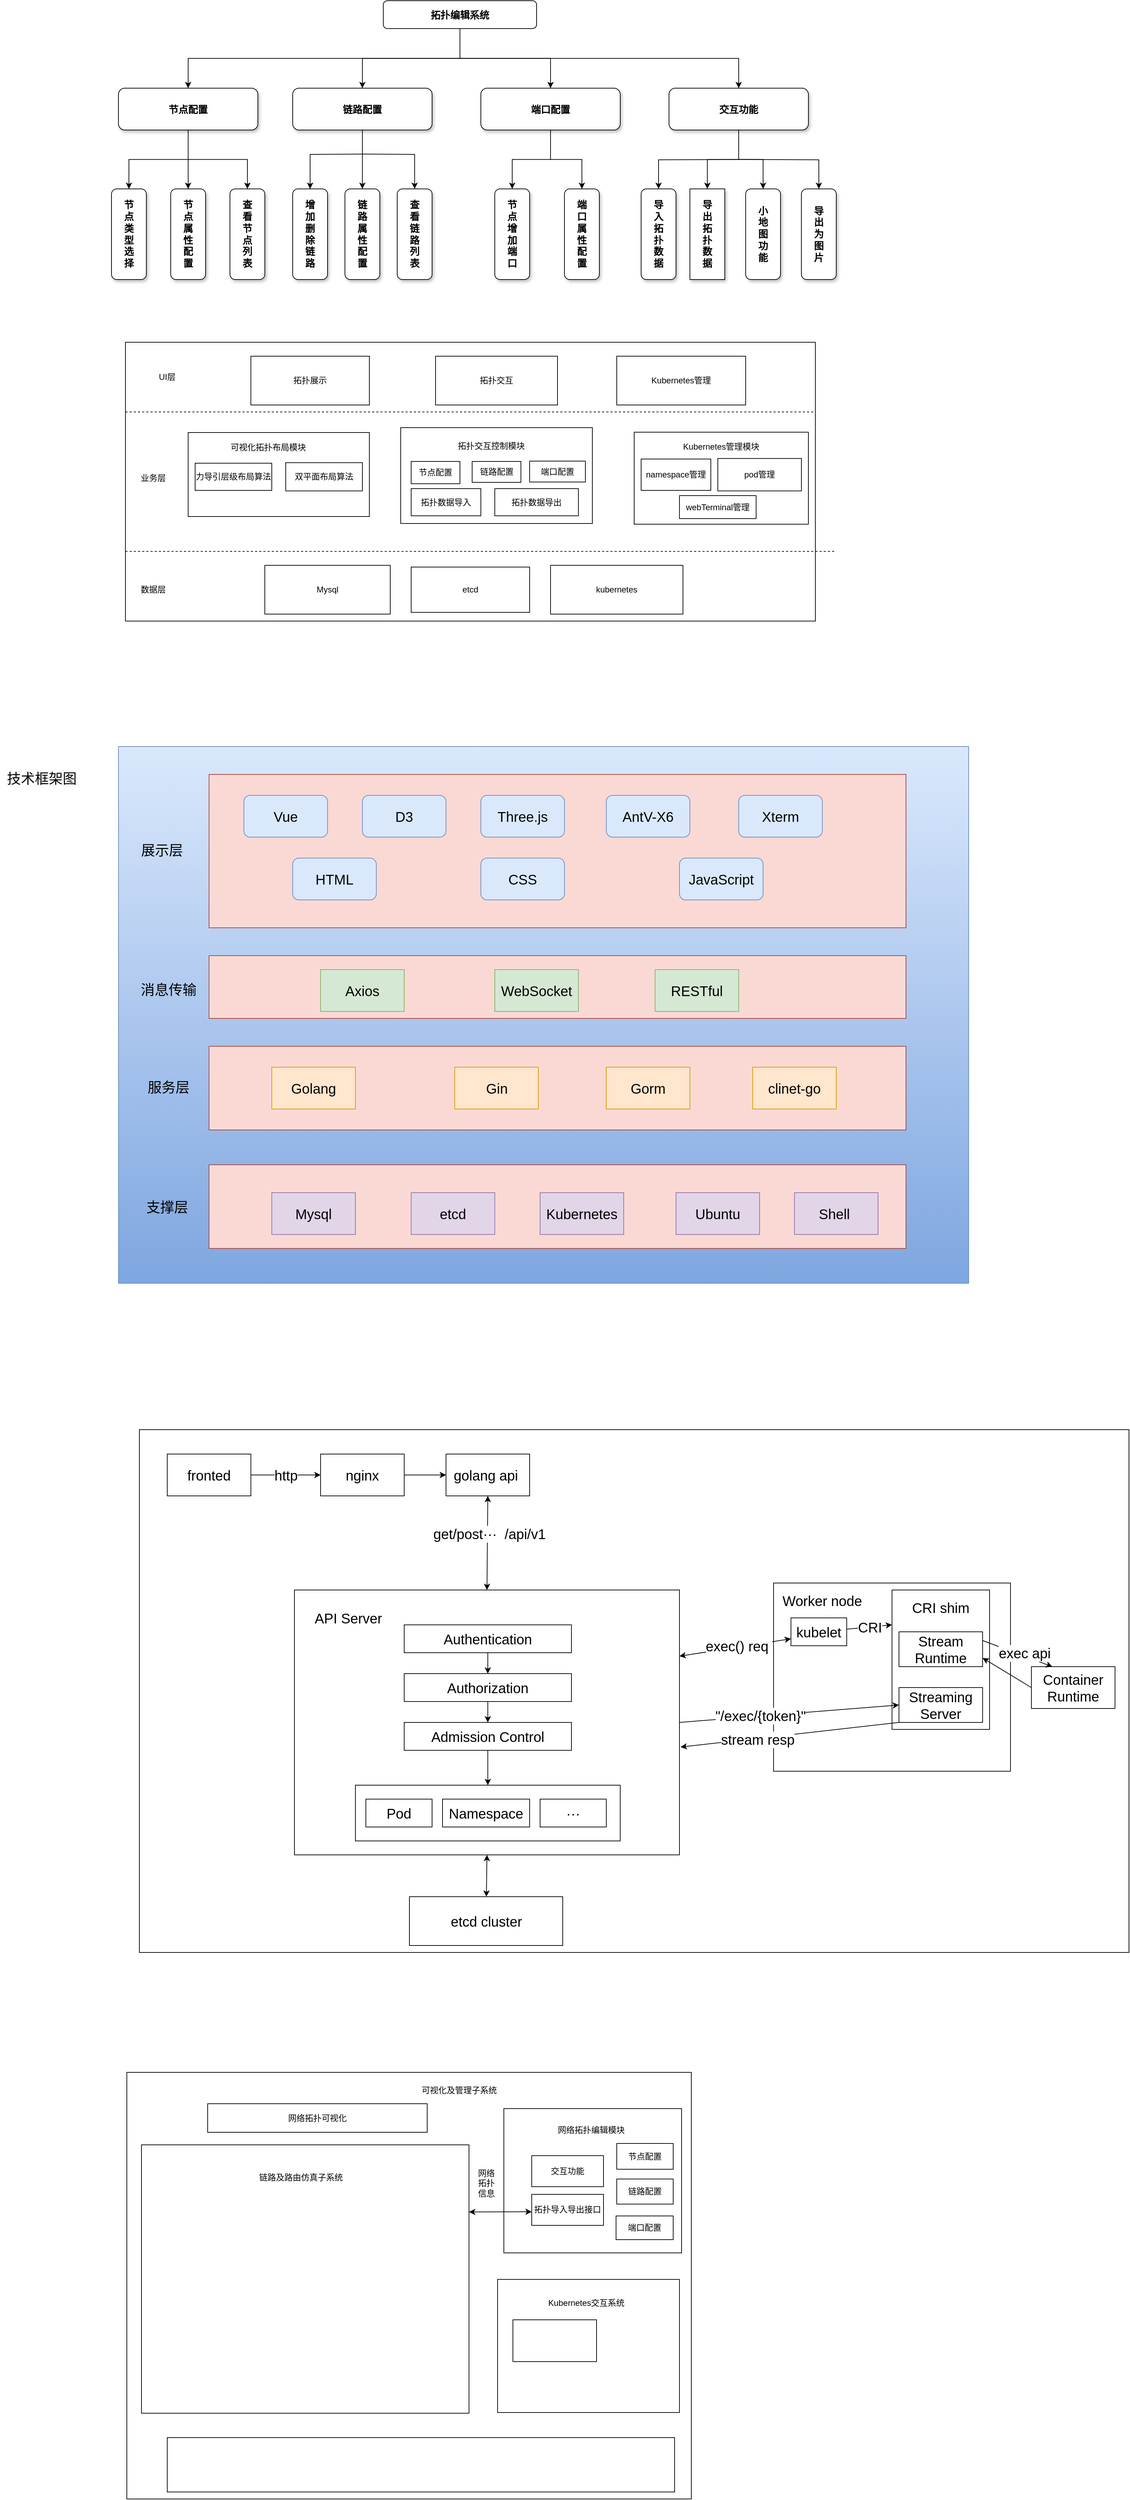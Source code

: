 <mxfile version="20.5.1" type="github">
  <diagram name="Page-1" id="97916047-d0de-89f5-080d-49f4d83e522f">
    <mxGraphModel dx="1422" dy="754" grid="0" gridSize="10" guides="1" tooltips="1" connect="1" arrows="1" fold="1" page="1" pageScale="1.5" pageWidth="4681" pageHeight="3300" background="none" math="0" shadow="0">
      <root>
        <mxCell id="0" />
        <mxCell id="1" parent="0" />
        <mxCell id="KwxauNoUihIvwHTF1U2A-198" value="" style="rounded=0;whiteSpace=wrap;html=1;shadow=0;fontSize=20;fillColor=#dae8fc;strokeColor=#6c8ebf;gradientColor=#7ea6e0;" parent="1" vertex="1">
          <mxGeometry x="330" y="1400" width="1220" height="770" as="geometry" />
        </mxCell>
        <mxCell id="3" value="拓扑编辑系统" style="rounded=1;shadow=0;fontStyle=1;fontSize=14;" parent="1" vertex="1">
          <mxGeometry x="710" y="330" width="220" height="40" as="geometry" />
        </mxCell>
        <mxCell id="KwxauNoUihIvwHTF1U2A-68" value="" style="edgeStyle=orthogonalEdgeStyle;rounded=0;jumpSize=1;orthogonalLoop=1;jettySize=auto;html=1;strokeColor=default;startFill=1;endFill=1;" parent="1" source="4" target="KwxauNoUihIvwHTF1U2A-67" edge="1">
          <mxGeometry relative="1" as="geometry" />
        </mxCell>
        <mxCell id="KwxauNoUihIvwHTF1U2A-70" value="" style="edgeStyle=orthogonalEdgeStyle;rounded=0;jumpSize=1;orthogonalLoop=1;jettySize=auto;html=1;strokeColor=default;startFill=1;endFill=1;entryX=0.5;entryY=0;entryDx=0;entryDy=0;" parent="1" source="4" target="KwxauNoUihIvwHTF1U2A-71" edge="1">
          <mxGeometry relative="1" as="geometry">
            <mxPoint x="470" y="610" as="targetPoint" />
          </mxGeometry>
        </mxCell>
        <mxCell id="4" value="节点配置" style="rounded=1;shadow=1;fontStyle=1;fontSize=14;" parent="1" vertex="1">
          <mxGeometry x="330" y="455.5" width="200" height="60" as="geometry" />
        </mxCell>
        <mxCell id="5" value="链路配置" style="rounded=1;shadow=1;fontStyle=1;fontSize=14;" parent="1" vertex="1">
          <mxGeometry x="580" y="455.5" width="200" height="60" as="geometry" />
        </mxCell>
        <mxCell id="6" value="端口配置" style="rounded=1;shadow=1;fontStyle=1;fontSize=14;" parent="1" vertex="1">
          <mxGeometry x="850" y="455.5" width="200" height="60" as="geometry" />
        </mxCell>
        <mxCell id="KwxauNoUihIvwHTF1U2A-131" value="" style="edgeStyle=orthogonalEdgeStyle;rounded=0;jumpSize=1;orthogonalLoop=1;jettySize=auto;html=1;strokeColor=default;startFill=1;endFill=1;" parent="1" source="KwxauNoUihIvwHTF1U2A-57" target="KwxauNoUihIvwHTF1U2A-128" edge="1">
          <mxGeometry relative="1" as="geometry" />
        </mxCell>
        <mxCell id="KwxauNoUihIvwHTF1U2A-135" style="edgeStyle=orthogonalEdgeStyle;rounded=0;jumpSize=1;orthogonalLoop=1;jettySize=auto;html=1;exitX=0.5;exitY=1;exitDx=0;exitDy=0;entryX=0.5;entryY=0;entryDx=0;entryDy=0;strokeColor=default;startFill=1;endFill=1;" parent="1" source="KwxauNoUihIvwHTF1U2A-57" target="KwxauNoUihIvwHTF1U2A-134" edge="1">
          <mxGeometry relative="1" as="geometry" />
        </mxCell>
        <mxCell id="KwxauNoUihIvwHTF1U2A-57" value="交互功能" style="rounded=1;shadow=1;fontStyle=1;fontSize=14;" parent="1" vertex="1">
          <mxGeometry x="1120" y="455.5" width="200" height="60" as="geometry" />
        </mxCell>
        <mxCell id="KwxauNoUihIvwHTF1U2A-63" value="" style="endArrow=classic;html=1;rounded=0;strokeColor=default;jumpSize=1;edgeStyle=orthogonalEdgeStyle;entryX=0.5;entryY=0;entryDx=0;entryDy=0;exitX=0.5;exitY=1;exitDx=0;exitDy=0;" parent="1" source="3" target="4" edge="1">
          <mxGeometry width="50" height="50" relative="1" as="geometry">
            <mxPoint x="769.94" y="390" as="sourcePoint" />
            <mxPoint x="719.94" y="440" as="targetPoint" />
          </mxGeometry>
        </mxCell>
        <mxCell id="KwxauNoUihIvwHTF1U2A-64" value="" style="endArrow=classic;html=1;rounded=0;strokeColor=default;jumpSize=1;entryX=0.5;entryY=0;entryDx=0;entryDy=0;exitX=0.5;exitY=1;exitDx=0;exitDy=0;edgeStyle=orthogonalEdgeStyle;" parent="1" source="3" target="5" edge="1">
          <mxGeometry width="50" height="50" relative="1" as="geometry">
            <mxPoint x="830" y="420" as="sourcePoint" />
            <mxPoint x="780" y="470" as="targetPoint" />
          </mxGeometry>
        </mxCell>
        <mxCell id="KwxauNoUihIvwHTF1U2A-65" value="" style="endArrow=classic;html=1;rounded=0;strokeColor=default;jumpSize=1;edgeStyle=orthogonalEdgeStyle;entryX=0.5;entryY=0;entryDx=0;entryDy=0;exitX=0.5;exitY=1;exitDx=0;exitDy=0;" parent="1" source="3" target="6" edge="1">
          <mxGeometry width="50" height="50" relative="1" as="geometry">
            <mxPoint x="960" y="360" as="sourcePoint" />
            <mxPoint x="910" y="410" as="targetPoint" />
          </mxGeometry>
        </mxCell>
        <mxCell id="KwxauNoUihIvwHTF1U2A-66" value="" style="endArrow=classic;html=1;rounded=0;strokeColor=default;jumpSize=1;entryX=0.5;entryY=0;entryDx=0;entryDy=0;exitX=0.5;exitY=1;exitDx=0;exitDy=0;edgeStyle=orthogonalEdgeStyle;" parent="1" source="3" target="KwxauNoUihIvwHTF1U2A-57" edge="1">
          <mxGeometry width="50" height="50" relative="1" as="geometry">
            <mxPoint x="1130" y="400" as="sourcePoint" />
            <mxPoint x="1080" y="450" as="targetPoint" />
          </mxGeometry>
        </mxCell>
        <mxCell id="KwxauNoUihIvwHTF1U2A-67" value="节&lt;br&gt;点&lt;br&gt;类&lt;br&gt;型&lt;br&gt;选&lt;br&gt;择" style="whiteSpace=wrap;html=1;fontSize=14;rounded=1;shadow=1;fontStyle=1;align=center;" parent="1" vertex="1">
          <mxGeometry x="320" y="600" width="50" height="130" as="geometry" />
        </mxCell>
        <mxCell id="KwxauNoUihIvwHTF1U2A-71" value="节&lt;br&gt;点&lt;br&gt;属&lt;br&gt;性&lt;br&gt;配&lt;br&gt;置" style="whiteSpace=wrap;html=1;fontSize=14;rounded=1;shadow=1;fontStyle=1;" parent="1" vertex="1">
          <mxGeometry x="405" y="600" width="50" height="130" as="geometry" />
        </mxCell>
        <mxCell id="KwxauNoUihIvwHTF1U2A-73" value="查&lt;br&gt;看&lt;br&gt;节&lt;br&gt;点&lt;br&gt;列&lt;br&gt;表" style="whiteSpace=wrap;html=1;fontSize=14;rounded=1;shadow=1;fontStyle=1;" parent="1" vertex="1">
          <mxGeometry x="490" y="600" width="50" height="130" as="geometry" />
        </mxCell>
        <mxCell id="KwxauNoUihIvwHTF1U2A-74" value="" style="edgeStyle=orthogonalEdgeStyle;rounded=0;jumpSize=1;orthogonalLoop=1;jettySize=auto;html=1;strokeColor=default;startFill=1;endFill=1;entryX=0.5;entryY=0;entryDx=0;entryDy=0;exitX=0.5;exitY=1;exitDx=0;exitDy=0;" parent="1" source="4" target="KwxauNoUihIvwHTF1U2A-73" edge="1">
          <mxGeometry relative="1" as="geometry">
            <mxPoint x="480" y="510" as="sourcePoint" />
            <mxPoint x="515" y="594.5" as="targetPoint" />
          </mxGeometry>
        </mxCell>
        <mxCell id="KwxauNoUihIvwHTF1U2A-101" value="" style="edgeStyle=orthogonalEdgeStyle;rounded=0;jumpSize=1;orthogonalLoop=1;jettySize=auto;html=1;strokeColor=default;startFill=1;endFill=1;" parent="1" target="KwxauNoUihIvwHTF1U2A-103" edge="1">
          <mxGeometry relative="1" as="geometry">
            <mxPoint x="680" y="550" as="sourcePoint" />
          </mxGeometry>
        </mxCell>
        <mxCell id="KwxauNoUihIvwHTF1U2A-102" value="" style="edgeStyle=orthogonalEdgeStyle;rounded=0;jumpSize=1;orthogonalLoop=1;jettySize=auto;html=1;strokeColor=default;startFill=1;endFill=1;entryX=0.5;entryY=0;entryDx=0;entryDy=0;exitX=0.5;exitY=1;exitDx=0;exitDy=0;" parent="1" source="5" target="KwxauNoUihIvwHTF1U2A-104" edge="1">
          <mxGeometry relative="1" as="geometry">
            <mxPoint x="680" y="550" as="sourcePoint" />
            <mxPoint x="720" y="644.5" as="targetPoint" />
          </mxGeometry>
        </mxCell>
        <mxCell id="KwxauNoUihIvwHTF1U2A-103" value="增&lt;br&gt;加&lt;br&gt;删&lt;br&gt;除&lt;br&gt;链&lt;br&gt;路" style="whiteSpace=wrap;html=1;fontSize=14;rounded=1;shadow=1;fontStyle=1;align=center;" parent="1" vertex="1">
          <mxGeometry x="580" y="600" width="50" height="130" as="geometry" />
        </mxCell>
        <mxCell id="KwxauNoUihIvwHTF1U2A-104" value="链&lt;br&gt;路&lt;br&gt;属&lt;br&gt;性&lt;br&gt;配&lt;br&gt;置" style="whiteSpace=wrap;html=1;fontSize=14;rounded=1;shadow=1;fontStyle=1;" parent="1" vertex="1">
          <mxGeometry x="655" y="600" width="50" height="130" as="geometry" />
        </mxCell>
        <mxCell id="KwxauNoUihIvwHTF1U2A-105" value="查&lt;br&gt;看&lt;br&gt;链&lt;br&gt;路&lt;br&gt;列&lt;br&gt;表" style="whiteSpace=wrap;html=1;fontSize=14;rounded=1;shadow=1;fontStyle=1;" parent="1" vertex="1">
          <mxGeometry x="730" y="600" width="50" height="130" as="geometry" />
        </mxCell>
        <mxCell id="KwxauNoUihIvwHTF1U2A-106" value="" style="edgeStyle=orthogonalEdgeStyle;rounded=0;jumpSize=1;orthogonalLoop=1;jettySize=auto;html=1;strokeColor=default;startFill=1;endFill=1;entryX=0.5;entryY=0;entryDx=0;entryDy=0;exitX=0.5;exitY=1;exitDx=0;exitDy=0;" parent="1" target="KwxauNoUihIvwHTF1U2A-105" edge="1">
          <mxGeometry relative="1" as="geometry">
            <mxPoint x="680" y="550" as="sourcePoint" />
            <mxPoint x="765" y="629" as="targetPoint" />
          </mxGeometry>
        </mxCell>
        <mxCell id="KwxauNoUihIvwHTF1U2A-119" value="" style="edgeStyle=orthogonalEdgeStyle;rounded=0;jumpSize=1;orthogonalLoop=1;jettySize=auto;html=1;strokeColor=default;startFill=1;endFill=1;exitX=0.5;exitY=1;exitDx=0;exitDy=0;" parent="1" source="6" target="KwxauNoUihIvwHTF1U2A-121" edge="1">
          <mxGeometry relative="1" as="geometry">
            <mxPoint x="950" y="560" as="sourcePoint" />
          </mxGeometry>
        </mxCell>
        <mxCell id="KwxauNoUihIvwHTF1U2A-120" value="" style="edgeStyle=orthogonalEdgeStyle;rounded=0;jumpSize=1;orthogonalLoop=1;jettySize=auto;html=1;strokeColor=default;startFill=1;endFill=1;entryX=0.5;entryY=0;entryDx=0;entryDy=0;exitX=0.5;exitY=1;exitDx=0;exitDy=0;" parent="1" source="6" target="KwxauNoUihIvwHTF1U2A-122" edge="1">
          <mxGeometry relative="1" as="geometry">
            <mxPoint x="940" y="550" as="sourcePoint" />
            <mxPoint x="980" y="644.5" as="targetPoint" />
          </mxGeometry>
        </mxCell>
        <mxCell id="KwxauNoUihIvwHTF1U2A-121" value="节&lt;br&gt;点&lt;br&gt;增&lt;br&gt;加&lt;br&gt;端&lt;br&gt;口" style="whiteSpace=wrap;html=1;fontSize=14;rounded=1;shadow=1;fontStyle=1;align=center;" parent="1" vertex="1">
          <mxGeometry x="870" y="600" width="50" height="130" as="geometry" />
        </mxCell>
        <mxCell id="KwxauNoUihIvwHTF1U2A-122" value="端&lt;br&gt;口&lt;br&gt;属&lt;br&gt;性&lt;br&gt;配&lt;br&gt;置" style="whiteSpace=wrap;html=1;fontSize=14;rounded=1;shadow=1;fontStyle=1;" parent="1" vertex="1">
          <mxGeometry x="970" y="600" width="50" height="130" as="geometry" />
        </mxCell>
        <mxCell id="KwxauNoUihIvwHTF1U2A-125" value="" style="edgeStyle=orthogonalEdgeStyle;rounded=0;jumpSize=1;orthogonalLoop=1;jettySize=auto;html=1;strokeColor=default;startFill=1;endFill=1;" parent="1" target="KwxauNoUihIvwHTF1U2A-127" edge="1">
          <mxGeometry relative="1" as="geometry">
            <mxPoint x="1230" y="557.75" as="sourcePoint" />
          </mxGeometry>
        </mxCell>
        <mxCell id="KwxauNoUihIvwHTF1U2A-127" value="导&lt;br&gt;入&lt;br&gt;拓&lt;br&gt;扑&lt;br&gt;数&lt;br&gt;据" style="whiteSpace=wrap;html=1;fontSize=14;rounded=1;shadow=1;fontStyle=1;align=center;" parent="1" vertex="1">
          <mxGeometry x="1080" y="600" width="50" height="130" as="geometry" />
        </mxCell>
        <mxCell id="KwxauNoUihIvwHTF1U2A-128" value="导&lt;br&gt;出&lt;br&gt;拓&lt;br&gt;扑&lt;br&gt;数&lt;br&gt;据" style="whiteSpace=wrap;html=1;fontSize=14;rounded=1;shadow=1;fontStyle=1;arcSize=0;" parent="1" vertex="1">
          <mxGeometry x="1150" y="600" width="50" height="130" as="geometry" />
        </mxCell>
        <mxCell id="KwxauNoUihIvwHTF1U2A-129" value="导&lt;br&gt;出&lt;br&gt;为&lt;br&gt;图&lt;br&gt;片" style="whiteSpace=wrap;html=1;fontSize=14;rounded=1;shadow=1;fontStyle=1;" parent="1" vertex="1">
          <mxGeometry x="1310" y="600" width="50" height="130" as="geometry" />
        </mxCell>
        <mxCell id="KwxauNoUihIvwHTF1U2A-130" value="" style="edgeStyle=orthogonalEdgeStyle;rounded=0;jumpSize=1;orthogonalLoop=1;jettySize=auto;html=1;strokeColor=default;startFill=1;endFill=1;entryX=0.5;entryY=0;entryDx=0;entryDy=0;exitX=0.5;exitY=1;exitDx=0;exitDy=0;" parent="1" target="KwxauNoUihIvwHTF1U2A-129" edge="1">
          <mxGeometry relative="1" as="geometry">
            <mxPoint x="1230" y="557.75" as="sourcePoint" />
            <mxPoint x="1315" y="636.75" as="targetPoint" />
          </mxGeometry>
        </mxCell>
        <mxCell id="KwxauNoUihIvwHTF1U2A-134" value="小&lt;br&gt;地&lt;br&gt;图&lt;br&gt;功&lt;br&gt;能" style="whiteSpace=wrap;html=1;fontSize=14;rounded=1;shadow=1;fontStyle=1;" parent="1" vertex="1">
          <mxGeometry x="1230" y="600" width="50" height="130" as="geometry" />
        </mxCell>
        <mxCell id="KwxauNoUihIvwHTF1U2A-136" value="" style="rounded=0;whiteSpace=wrap;html=1;" parent="1" vertex="1">
          <mxGeometry x="340" y="820" width="990" height="400" as="geometry" />
        </mxCell>
        <mxCell id="KwxauNoUihIvwHTF1U2A-137" value="" style="endArrow=none;dashed=1;html=1;rounded=0;exitX=0;exitY=0.25;exitDx=0;exitDy=0;entryX=1;entryY=0.25;entryDx=0;entryDy=0;" parent="1" source="KwxauNoUihIvwHTF1U2A-136" target="KwxauNoUihIvwHTF1U2A-136" edge="1">
          <mxGeometry width="50" height="50" relative="1" as="geometry">
            <mxPoint x="320" y="900" as="sourcePoint" />
            <mxPoint x="1350" y="880" as="targetPoint" />
          </mxGeometry>
        </mxCell>
        <mxCell id="KwxauNoUihIvwHTF1U2A-138" value="UI层&lt;br&gt;" style="text;html=1;strokeColor=none;fillColor=none;align=center;verticalAlign=middle;whiteSpace=wrap;rounded=0;" parent="1" vertex="1">
          <mxGeometry x="370" y="855" width="60" height="30" as="geometry" />
        </mxCell>
        <mxCell id="KwxauNoUihIvwHTF1U2A-139" value="拓扑展示" style="rounded=0;whiteSpace=wrap;html=1;" parent="1" vertex="1">
          <mxGeometry x="520" y="840" width="170" height="70" as="geometry" />
        </mxCell>
        <mxCell id="KwxauNoUihIvwHTF1U2A-140" value="拓扑交互" style="rounded=0;whiteSpace=wrap;html=1;" parent="1" vertex="1">
          <mxGeometry x="785" y="840" width="175" height="70" as="geometry" />
        </mxCell>
        <mxCell id="KwxauNoUihIvwHTF1U2A-141" value="Kubernetes管理" style="rounded=0;whiteSpace=wrap;html=1;" parent="1" vertex="1">
          <mxGeometry x="1045" y="840" width="185" height="70" as="geometry" />
        </mxCell>
        <mxCell id="KwxauNoUihIvwHTF1U2A-142" value="" style="endArrow=none;dashed=1;html=1;rounded=0;exitX=0;exitY=0.25;exitDx=0;exitDy=0;entryX=1;entryY=0.25;entryDx=0;entryDy=0;" parent="1" edge="1">
          <mxGeometry width="50" height="50" relative="1" as="geometry">
            <mxPoint x="340" y="1120" as="sourcePoint" />
            <mxPoint x="1360" y="1120" as="targetPoint" />
          </mxGeometry>
        </mxCell>
        <mxCell id="KwxauNoUihIvwHTF1U2A-143" value="业务层" style="text;html=1;strokeColor=none;fillColor=none;align=center;verticalAlign=middle;whiteSpace=wrap;rounded=0;" parent="1" vertex="1">
          <mxGeometry x="350" y="1000" width="60" height="30" as="geometry" />
        </mxCell>
        <mxCell id="KwxauNoUihIvwHTF1U2A-144" value="" style="rounded=0;whiteSpace=wrap;html=1;" parent="1" vertex="1">
          <mxGeometry x="430" y="949.5" width="260" height="120.5" as="geometry" />
        </mxCell>
        <mxCell id="KwxauNoUihIvwHTF1U2A-145" value="&lt;br&gt;&lt;span style=&quot;color: rgb(0, 0, 0); font-family: Helvetica; font-size: 12px; font-style: normal; font-variant-ligatures: normal; font-variant-caps: normal; font-weight: 400; letter-spacing: normal; orphans: 2; text-align: center; text-indent: 0px; text-transform: none; widows: 2; word-spacing: 0px; -webkit-text-stroke-width: 0px; background-color: rgb(248, 249, 250); text-decoration-thickness: initial; text-decoration-style: initial; text-decoration-color: initial; float: none; display: inline !important;&quot;&gt;可视化拓扑布局模块&lt;/span&gt;&lt;br&gt;" style="text;html=1;strokeColor=none;fillColor=none;align=center;verticalAlign=middle;whiteSpace=wrap;rounded=0;" parent="1" vertex="1">
          <mxGeometry x="490" y="957.5" width="110" height="10" as="geometry" />
        </mxCell>
        <mxCell id="KwxauNoUihIvwHTF1U2A-146" value="力导引层级布局算法" style="rounded=0;whiteSpace=wrap;html=1;" parent="1" vertex="1">
          <mxGeometry x="440" y="993.5" width="110" height="39" as="geometry" />
        </mxCell>
        <mxCell id="KwxauNoUihIvwHTF1U2A-147" value="双平面布局算法" style="rounded=0;whiteSpace=wrap;html=1;" parent="1" vertex="1">
          <mxGeometry x="570" y="992.75" width="110" height="40.5" as="geometry" />
        </mxCell>
        <mxCell id="KwxauNoUihIvwHTF1U2A-148" value="" style="rounded=0;whiteSpace=wrap;html=1;" parent="1" vertex="1">
          <mxGeometry x="735" y="942.5" width="275" height="137.5" as="geometry" />
        </mxCell>
        <mxCell id="KwxauNoUihIvwHTF1U2A-149" value="拓扑交互控制模块" style="text;html=1;strokeColor=none;fillColor=none;align=center;verticalAlign=middle;whiteSpace=wrap;rounded=0;" parent="1" vertex="1">
          <mxGeometry x="810" y="957.5" width="110" height="22" as="geometry" />
        </mxCell>
        <mxCell id="KwxauNoUihIvwHTF1U2A-150" value="节点配置" style="rounded=0;whiteSpace=wrap;html=1;" parent="1" vertex="1">
          <mxGeometry x="750" y="991" width="70" height="32" as="geometry" />
        </mxCell>
        <mxCell id="KwxauNoUihIvwHTF1U2A-151" value="链路配置" style="rounded=0;whiteSpace=wrap;html=1;" parent="1" vertex="1">
          <mxGeometry x="837.5" y="991" width="70" height="30" as="geometry" />
        </mxCell>
        <mxCell id="KwxauNoUihIvwHTF1U2A-152" value="端口配置" style="rounded=0;whiteSpace=wrap;html=1;" parent="1" vertex="1">
          <mxGeometry x="920" y="990.5" width="80" height="30" as="geometry" />
        </mxCell>
        <mxCell id="KwxauNoUihIvwHTF1U2A-153" value="拓扑数据导入" style="rounded=0;whiteSpace=wrap;html=1;" parent="1" vertex="1">
          <mxGeometry x="750" y="1030" width="100" height="39" as="geometry" />
        </mxCell>
        <mxCell id="KwxauNoUihIvwHTF1U2A-154" value="拓扑数据导出" style="rounded=0;whiteSpace=wrap;html=1;" parent="1" vertex="1">
          <mxGeometry x="870" y="1030" width="120" height="39" as="geometry" />
        </mxCell>
        <mxCell id="KwxauNoUihIvwHTF1U2A-155" value="" style="rounded=0;whiteSpace=wrap;html=1;" parent="1" vertex="1">
          <mxGeometry x="1070" y="949" width="250" height="132" as="geometry" />
        </mxCell>
        <mxCell id="KwxauNoUihIvwHTF1U2A-156" value="namespace管理" style="rounded=0;whiteSpace=wrap;html=1;" parent="1" vertex="1">
          <mxGeometry x="1080" y="987.5" width="100" height="45" as="geometry" />
        </mxCell>
        <mxCell id="KwxauNoUihIvwHTF1U2A-157" value="Kubernetes管理模块" style="text;html=1;strokeColor=none;fillColor=none;align=center;verticalAlign=middle;whiteSpace=wrap;rounded=0;" parent="1" vertex="1">
          <mxGeometry x="1135" y="960.5" width="120" height="19" as="geometry" />
        </mxCell>
        <mxCell id="KwxauNoUihIvwHTF1U2A-158" value="pod管理" style="rounded=0;whiteSpace=wrap;html=1;" parent="1" vertex="1">
          <mxGeometry x="1190" y="986.75" width="120" height="46.5" as="geometry" />
        </mxCell>
        <mxCell id="KwxauNoUihIvwHTF1U2A-159" value="数据层" style="text;html=1;strokeColor=none;fillColor=none;align=center;verticalAlign=middle;whiteSpace=wrap;rounded=0;" parent="1" vertex="1">
          <mxGeometry x="350" y="1160" width="60" height="30" as="geometry" />
        </mxCell>
        <mxCell id="KwxauNoUihIvwHTF1U2A-160" value="Mysql" style="rounded=0;whiteSpace=wrap;html=1;" parent="1" vertex="1">
          <mxGeometry x="540" y="1140" width="180" height="70" as="geometry" />
        </mxCell>
        <mxCell id="KwxauNoUihIvwHTF1U2A-161" value="kubernetes" style="rounded=0;whiteSpace=wrap;html=1;" parent="1" vertex="1">
          <mxGeometry x="950" y="1140" width="190" height="70" as="geometry" />
        </mxCell>
        <mxCell id="KwxauNoUihIvwHTF1U2A-162" value="webTerminal管理" style="rounded=0;whiteSpace=wrap;html=1;" parent="1" vertex="1">
          <mxGeometry x="1135" y="1040" width="110" height="33" as="geometry" />
        </mxCell>
        <mxCell id="KwxauNoUihIvwHTF1U2A-174" value="技术框架图" style="text;html=1;strokeColor=none;fillColor=none;align=center;verticalAlign=middle;whiteSpace=wrap;rounded=0;shadow=0;fontSize=20;" parent="1" vertex="1">
          <mxGeometry x="160" y="1430" width="120" height="30" as="geometry" />
        </mxCell>
        <mxCell id="KwxauNoUihIvwHTF1U2A-189" value="" style="rounded=0;whiteSpace=wrap;html=1;shadow=0;fontSize=20;fillColor=#fad9d5;strokeColor=#ae4132;" parent="1" vertex="1">
          <mxGeometry x="460" y="1440" width="1000" height="220" as="geometry" />
        </mxCell>
        <mxCell id="KwxauNoUihIvwHTF1U2A-163" value="" style="rounded=0;whiteSpace=wrap;html=1;shadow=0;fontStyle=1;fillColor=#fad9d5;strokeColor=#ae4132;" parent="1" vertex="1">
          <mxGeometry x="460" y="1830" width="1000" height="120" as="geometry" />
        </mxCell>
        <mxCell id="KwxauNoUihIvwHTF1U2A-170" value="Golang" style="rounded=0;whiteSpace=wrap;html=1;shadow=0;fontSize=20;fillColor=#ffe6cc;strokeColor=#d79b00;" parent="1" vertex="1">
          <mxGeometry x="550" y="1860" width="120" height="60" as="geometry" />
        </mxCell>
        <mxCell id="KwxauNoUihIvwHTF1U2A-171" value="Gin" style="rounded=0;whiteSpace=wrap;html=1;shadow=0;fontSize=20;fillColor=#ffe6cc;strokeColor=#d79b00;" parent="1" vertex="1">
          <mxGeometry x="812.5" y="1860" width="120" height="60" as="geometry" />
        </mxCell>
        <mxCell id="KwxauNoUihIvwHTF1U2A-184" value="展示层" style="text;html=1;strokeColor=none;fillColor=none;align=center;verticalAlign=middle;whiteSpace=wrap;rounded=0;shadow=0;fontSize=20;" parent="1" vertex="1">
          <mxGeometry x="345" y="1530" width="95" height="35" as="geometry" />
        </mxCell>
        <mxCell id="KwxauNoUihIvwHTF1U2A-165" value="D3" style="rounded=1;whiteSpace=wrap;html=1;shadow=0;fontSize=20;fillColor=#dae8fc;strokeColor=#6c8ebf;" parent="1" vertex="1">
          <mxGeometry x="680" y="1470" width="120" height="60" as="geometry" />
        </mxCell>
        <mxCell id="KwxauNoUihIvwHTF1U2A-166" value="Three.js" style="rounded=1;whiteSpace=wrap;html=1;shadow=0;fontSize=20;fillColor=#dae8fc;strokeColor=#6c8ebf;" parent="1" vertex="1">
          <mxGeometry x="850" y="1470" width="120" height="60" as="geometry" />
        </mxCell>
        <mxCell id="KwxauNoUihIvwHTF1U2A-167" value="AntV-X6" style="rounded=1;whiteSpace=wrap;html=1;shadow=0;fontSize=20;fillColor=#dae8fc;strokeColor=#6c8ebf;" parent="1" vertex="1">
          <mxGeometry x="1030" y="1470" width="120" height="60" as="geometry" />
        </mxCell>
        <mxCell id="KwxauNoUihIvwHTF1U2A-175" value="&lt;span style=&quot;font-size: 20px;&quot;&gt;HTML&lt;/span&gt;" style="rounded=1;whiteSpace=wrap;html=1;shadow=0;fillColor=#dae8fc;strokeColor=#6c8ebf;" parent="1" vertex="1">
          <mxGeometry x="580" y="1560" width="120" height="60" as="geometry" />
        </mxCell>
        <mxCell id="KwxauNoUihIvwHTF1U2A-176" value="&lt;font style=&quot;font-size: 20px;&quot;&gt;CSS&lt;/font&gt;" style="rounded=1;whiteSpace=wrap;html=1;shadow=0;fillColor=#dae8fc;strokeColor=#6c8ebf;" parent="1" vertex="1">
          <mxGeometry x="850" y="1560" width="120" height="60" as="geometry" />
        </mxCell>
        <mxCell id="KwxauNoUihIvwHTF1U2A-177" value="&lt;font style=&quot;font-size: 20px;&quot;&gt;JavaScript&lt;/font&gt;" style="rounded=1;whiteSpace=wrap;html=1;shadow=0;fillColor=#dae8fc;strokeColor=#6c8ebf;" parent="1" vertex="1">
          <mxGeometry x="1135" y="1560" width="120" height="60" as="geometry" />
        </mxCell>
        <mxCell id="KwxauNoUihIvwHTF1U2A-180" value="Xterm" style="rounded=1;whiteSpace=wrap;html=1;shadow=0;fontSize=20;fillColor=#dae8fc;strokeColor=#6c8ebf;" parent="1" vertex="1">
          <mxGeometry x="1220" y="1470" width="120" height="60" as="geometry" />
        </mxCell>
        <mxCell id="KwxauNoUihIvwHTF1U2A-164" value="&lt;font style=&quot;font-size: 20px;&quot;&gt;Vue&lt;/font&gt;" style="rounded=1;whiteSpace=wrap;html=1;shadow=0;fillColor=#dae8fc;strokeColor=#6c8ebf;" parent="1" vertex="1">
          <mxGeometry x="510" y="1470" width="120" height="60" as="geometry" />
        </mxCell>
        <mxCell id="KwxauNoUihIvwHTF1U2A-190" value="" style="rounded=0;whiteSpace=wrap;html=1;shadow=0;fontSize=20;fillColor=#fad9d5;strokeColor=#ae4132;" parent="1" vertex="1">
          <mxGeometry x="460" y="1700" width="1000" height="90" as="geometry" />
        </mxCell>
        <mxCell id="KwxauNoUihIvwHTF1U2A-168" value="Axios" style="rounded=0;whiteSpace=wrap;html=1;shadow=0;fontSize=20;fillColor=#d5e8d4;strokeColor=#82b366;" parent="1" vertex="1">
          <mxGeometry x="620" y="1720" width="120" height="60" as="geometry" />
        </mxCell>
        <mxCell id="KwxauNoUihIvwHTF1U2A-179" value="RESTful" style="rounded=0;whiteSpace=wrap;html=1;shadow=0;fontSize=20;fillColor=#d5e8d4;strokeColor=#82b366;" parent="1" vertex="1">
          <mxGeometry x="1100" y="1720" width="120" height="60" as="geometry" />
        </mxCell>
        <mxCell id="KwxauNoUihIvwHTF1U2A-191" value="消息传输" style="text;whiteSpace=wrap;html=1;fontSize=20;" parent="1" vertex="1">
          <mxGeometry x="360" y="1730" width="105" height="40" as="geometry" />
        </mxCell>
        <mxCell id="KwxauNoUihIvwHTF1U2A-192" value="服务层" style="text;whiteSpace=wrap;html=1;fontSize=20;" parent="1" vertex="1">
          <mxGeometry x="370" y="1870" width="105" height="40" as="geometry" />
        </mxCell>
        <mxCell id="KwxauNoUihIvwHTF1U2A-194" value="" style="rounded=0;whiteSpace=wrap;html=1;shadow=0;fontSize=20;fillColor=#fad9d5;strokeColor=#ae4132;" parent="1" vertex="1">
          <mxGeometry x="460" y="2000" width="1000" height="120" as="geometry" />
        </mxCell>
        <mxCell id="KwxauNoUihIvwHTF1U2A-173" value="Kubernetes" style="rounded=0;whiteSpace=wrap;html=1;shadow=0;fontSize=20;fillColor=#e1d5e7;strokeColor=#9673a6;" parent="1" vertex="1">
          <mxGeometry x="935" y="2040" width="120" height="60" as="geometry" />
        </mxCell>
        <mxCell id="KwxauNoUihIvwHTF1U2A-182" value="Ubuntu" style="rounded=0;whiteSpace=wrap;html=1;shadow=0;fontSize=20;fillColor=#e1d5e7;strokeColor=#9673a6;" parent="1" vertex="1">
          <mxGeometry x="1130" y="2040" width="120" height="60" as="geometry" />
        </mxCell>
        <mxCell id="KwxauNoUihIvwHTF1U2A-183" value="Shell&amp;nbsp;" style="rounded=0;whiteSpace=wrap;html=1;shadow=0;fontSize=20;fillColor=#e1d5e7;strokeColor=#9673a6;" parent="1" vertex="1">
          <mxGeometry x="1300" y="2040" width="120" height="60" as="geometry" />
        </mxCell>
        <mxCell id="KwxauNoUihIvwHTF1U2A-193" value="Mysql" style="rounded=0;whiteSpace=wrap;html=1;shadow=0;fontSize=20;fillColor=#e1d5e7;strokeColor=#9673a6;" parent="1" vertex="1">
          <mxGeometry x="550" y="2040" width="120" height="60" as="geometry" />
        </mxCell>
        <mxCell id="KwxauNoUihIvwHTF1U2A-195" value="支撑层" style="text;html=1;strokeColor=none;fillColor=none;align=center;verticalAlign=middle;whiteSpace=wrap;rounded=0;shadow=0;fontSize=20;" parent="1" vertex="1">
          <mxGeometry x="360" y="2045" width="80" height="30" as="geometry" />
        </mxCell>
        <mxCell id="KwxauNoUihIvwHTF1U2A-172" value="WebSocket" style="rounded=0;whiteSpace=wrap;html=1;shadow=0;fontSize=20;fillColor=#d5e8d4;strokeColor=#82b366;" parent="1" vertex="1">
          <mxGeometry x="870" y="1720" width="120" height="60" as="geometry" />
        </mxCell>
        <mxCell id="KwxauNoUihIvwHTF1U2A-199" value="Gorm" style="rounded=0;whiteSpace=wrap;html=1;shadow=0;fontSize=20;fillColor=#ffe6cc;strokeColor=#d79b00;" parent="1" vertex="1">
          <mxGeometry x="1030" y="1860" width="120" height="60" as="geometry" />
        </mxCell>
        <mxCell id="KwxauNoUihIvwHTF1U2A-201" value="etcd" style="rounded=0;whiteSpace=wrap;html=1;shadow=0;fontSize=20;fillColor=#e1d5e7;strokeColor=#9673a6;" parent="1" vertex="1">
          <mxGeometry x="750" y="2040" width="120" height="60" as="geometry" />
        </mxCell>
        <mxCell id="KwxauNoUihIvwHTF1U2A-203" value="" style="rounded=0;whiteSpace=wrap;html=1;shadow=0;fontSize=20;fillColor=#FFFFFF;" parent="1" vertex="1">
          <mxGeometry x="360" y="2380" width="1420" height="750" as="geometry" />
        </mxCell>
        <mxCell id="KwxauNoUihIvwHTF1U2A-204" value="fronted" style="rounded=0;whiteSpace=wrap;html=1;shadow=0;fontSize=20;fillColor=#FFFFFF;" parent="1" vertex="1">
          <mxGeometry x="400" y="2415" width="120" height="60" as="geometry" />
        </mxCell>
        <mxCell id="KwxauNoUihIvwHTF1U2A-211" value="" style="edgeStyle=orthogonalEdgeStyle;rounded=0;jumpSize=1;orthogonalLoop=1;jettySize=auto;html=1;strokeColor=default;fontSize=20;startFill=1;endFill=1;" parent="1" source="KwxauNoUihIvwHTF1U2A-205" target="KwxauNoUihIvwHTF1U2A-210" edge="1">
          <mxGeometry relative="1" as="geometry" />
        </mxCell>
        <mxCell id="KwxauNoUihIvwHTF1U2A-205" value="nginx" style="whiteSpace=wrap;html=1;fontSize=20;fillColor=#FFFFFF;rounded=0;shadow=0;" parent="1" vertex="1">
          <mxGeometry x="620" y="2415" width="120" height="60" as="geometry" />
        </mxCell>
        <mxCell id="KwxauNoUihIvwHTF1U2A-206" value="" style="endArrow=classic;html=1;rounded=0;strokeColor=default;fontSize=20;jumpSize=1;entryX=0;entryY=0.5;entryDx=0;entryDy=0;" parent="1" source="KwxauNoUihIvwHTF1U2A-204" target="KwxauNoUihIvwHTF1U2A-205" edge="1">
          <mxGeometry relative="1" as="geometry">
            <mxPoint x="580" y="2450" as="sourcePoint" />
            <mxPoint x="680" y="2450" as="targetPoint" />
          </mxGeometry>
        </mxCell>
        <mxCell id="KwxauNoUihIvwHTF1U2A-207" value="http" style="edgeLabel;resizable=0;html=1;align=center;verticalAlign=middle;rounded=1;shadow=0;fontSize=20;fillColor=#FFFFFF;" parent="KwxauNoUihIvwHTF1U2A-206" connectable="0" vertex="1">
          <mxGeometry relative="1" as="geometry" />
        </mxCell>
        <mxCell id="KwxauNoUihIvwHTF1U2A-209" value="clinet-go" style="rounded=0;whiteSpace=wrap;html=1;shadow=0;fontSize=20;fillColor=#ffe6cc;strokeColor=#d79b00;" parent="1" vertex="1">
          <mxGeometry x="1240" y="1860" width="120" height="60" as="geometry" />
        </mxCell>
        <mxCell id="KwxauNoUihIvwHTF1U2A-210" value="golang api&amp;nbsp;" style="whiteSpace=wrap;html=1;fontSize=20;fillColor=#FFFFFF;rounded=0;shadow=0;" parent="1" vertex="1">
          <mxGeometry x="800" y="2415" width="120" height="60" as="geometry" />
        </mxCell>
        <mxCell id="KwxauNoUihIvwHTF1U2A-228" value="etcd cluster" style="whiteSpace=wrap;html=1;fontSize=20;fillColor=#FFFFFF;rounded=0;shadow=0;" parent="1" vertex="1">
          <mxGeometry x="747.5" y="3050" width="220" height="70" as="geometry" />
        </mxCell>
        <mxCell id="KwxauNoUihIvwHTF1U2A-230" value="" style="rounded=0;whiteSpace=wrap;html=1;shadow=0;fontSize=20;fillColor=#FFFFFF;" parent="1" vertex="1">
          <mxGeometry x="582.5" y="2610" width="552.5" height="380" as="geometry" />
        </mxCell>
        <mxCell id="KwxauNoUihIvwHTF1U2A-223" value="" style="whiteSpace=wrap;html=1;fontSize=20;fillColor=#FFFFFF;rounded=0;shadow=0;" parent="1" vertex="1">
          <mxGeometry x="670" y="2890" width="380" height="80" as="geometry" />
        </mxCell>
        <mxCell id="KwxauNoUihIvwHTF1U2A-225" value="Pod" style="rounded=0;whiteSpace=wrap;html=1;shadow=0;fontSize=20;fillColor=#FFFFFF;" parent="1" vertex="1">
          <mxGeometry x="685" y="2910" width="95" height="40" as="geometry" />
        </mxCell>
        <mxCell id="KwxauNoUihIvwHTF1U2A-226" value="Namespace" style="rounded=0;whiteSpace=wrap;html=1;shadow=0;fontSize=20;fillColor=#FFFFFF;" parent="1" vertex="1">
          <mxGeometry x="795" y="2910" width="125" height="40" as="geometry" />
        </mxCell>
        <mxCell id="KwxauNoUihIvwHTF1U2A-227" value="···" style="rounded=0;whiteSpace=wrap;html=1;shadow=0;fontSize=20;fillColor=#FFFFFF;" parent="1" vertex="1">
          <mxGeometry x="935" y="2910" width="95" height="40" as="geometry" />
        </mxCell>
        <mxCell id="KwxauNoUihIvwHTF1U2A-236" style="edgeStyle=orthogonalEdgeStyle;rounded=0;jumpSize=1;orthogonalLoop=1;jettySize=auto;html=1;exitX=0.5;exitY=1;exitDx=0;exitDy=0;strokeColor=default;fontSize=20;startFill=1;endFill=1;" parent="1" source="KwxauNoUihIvwHTF1U2A-217" target="KwxauNoUihIvwHTF1U2A-218" edge="1">
          <mxGeometry relative="1" as="geometry" />
        </mxCell>
        <mxCell id="KwxauNoUihIvwHTF1U2A-217" value="Authentication" style="rounded=0;whiteSpace=wrap;html=1;shadow=0;fontSize=20;fillColor=#FFFFFF;" parent="1" vertex="1">
          <mxGeometry x="740" y="2660" width="240" height="40" as="geometry" />
        </mxCell>
        <mxCell id="KwxauNoUihIvwHTF1U2A-235" style="edgeStyle=orthogonalEdgeStyle;rounded=0;jumpSize=1;orthogonalLoop=1;jettySize=auto;html=1;exitX=0.5;exitY=1;exitDx=0;exitDy=0;strokeColor=default;fontSize=20;startFill=1;endFill=1;" parent="1" source="KwxauNoUihIvwHTF1U2A-218" target="KwxauNoUihIvwHTF1U2A-220" edge="1">
          <mxGeometry relative="1" as="geometry" />
        </mxCell>
        <mxCell id="KwxauNoUihIvwHTF1U2A-218" value="Authorization" style="rounded=0;whiteSpace=wrap;html=1;shadow=0;fontSize=20;fillColor=#FFFFFF;" parent="1" vertex="1">
          <mxGeometry x="740" y="2730" width="240" height="40" as="geometry" />
        </mxCell>
        <mxCell id="KwxauNoUihIvwHTF1U2A-220" value="Admission Control" style="rounded=0;whiteSpace=wrap;html=1;shadow=0;fontSize=20;fillColor=#FFFFFF;" parent="1" vertex="1">
          <mxGeometry x="740" y="2800" width="240" height="40" as="geometry" />
        </mxCell>
        <mxCell id="KwxauNoUihIvwHTF1U2A-224" value="" style="edgeStyle=orthogonalEdgeStyle;rounded=0;jumpSize=1;orthogonalLoop=1;jettySize=auto;html=1;strokeColor=default;fontSize=20;startFill=1;endFill=1;" parent="1" source="KwxauNoUihIvwHTF1U2A-220" target="KwxauNoUihIvwHTF1U2A-223" edge="1">
          <mxGeometry relative="1" as="geometry" />
        </mxCell>
        <mxCell id="KwxauNoUihIvwHTF1U2A-232" value="" style="endArrow=classic;startArrow=classic;html=1;rounded=0;strokeColor=default;fontSize=20;jumpSize=1;entryX=0.5;entryY=1;entryDx=0;entryDy=0;" parent="1" source="KwxauNoUihIvwHTF1U2A-228" target="KwxauNoUihIvwHTF1U2A-230" edge="1">
          <mxGeometry width="50" height="50" relative="1" as="geometry">
            <mxPoint x="810" y="3060" as="sourcePoint" />
            <mxPoint x="860" y="3010" as="targetPoint" />
          </mxGeometry>
        </mxCell>
        <mxCell id="KwxauNoUihIvwHTF1U2A-237" value="API Server" style="text;html=1;strokeColor=none;fillColor=none;align=center;verticalAlign=middle;whiteSpace=wrap;rounded=0;shadow=0;fontSize=20;" parent="1" vertex="1">
          <mxGeometry x="605" y="2640" width="110" height="20" as="geometry" />
        </mxCell>
        <mxCell id="KwxauNoUihIvwHTF1U2A-239" value="" style="rounded=0;whiteSpace=wrap;html=1;shadow=0;fontSize=20;fillColor=#FFFFFF;" parent="1" vertex="1">
          <mxGeometry x="1270" y="2600" width="340" height="270" as="geometry" />
        </mxCell>
        <mxCell id="KwxauNoUihIvwHTF1U2A-241" value="" style="endArrow=classic;startArrow=classic;html=1;rounded=0;strokeColor=default;fontSize=20;jumpSize=1;entryX=0.5;entryY=1;entryDx=0;entryDy=0;exitX=0.5;exitY=0;exitDx=0;exitDy=0;" parent="1" source="KwxauNoUihIvwHTF1U2A-230" target="KwxauNoUihIvwHTF1U2A-210" edge="1">
          <mxGeometry width="50" height="50" relative="1" as="geometry">
            <mxPoint x="840" y="2560" as="sourcePoint" />
            <mxPoint x="890" y="2510" as="targetPoint" />
          </mxGeometry>
        </mxCell>
        <mxCell id="KwxauNoUihIvwHTF1U2A-242" value="get/post···&amp;nbsp; /api/v1" style="edgeLabel;html=1;align=center;verticalAlign=middle;resizable=0;points=[];fontSize=20;" parent="KwxauNoUihIvwHTF1U2A-241" vertex="1" connectable="0">
          <mxGeometry x="0.193" y="-2" relative="1" as="geometry">
            <mxPoint y="-1" as="offset" />
          </mxGeometry>
        </mxCell>
        <mxCell id="KwxauNoUihIvwHTF1U2A-238" value="" style="endArrow=classic;startArrow=classic;html=1;rounded=0;strokeColor=default;fontSize=20;jumpSize=1;exitX=1;exitY=0.25;exitDx=0;exitDy=0;entryX=0;entryY=0.75;entryDx=0;entryDy=0;" parent="1" source="KwxauNoUihIvwHTF1U2A-230" target="KwxauNoUihIvwHTF1U2A-244" edge="1">
          <mxGeometry width="50" height="50" relative="1" as="geometry">
            <mxPoint x="1220" y="2730" as="sourcePoint" />
            <mxPoint x="1260" y="2680" as="targetPoint" />
          </mxGeometry>
        </mxCell>
        <mxCell id="KwxauNoUihIvwHTF1U2A-243" value="exec() req&amp;nbsp;" style="edgeLabel;html=1;align=center;verticalAlign=middle;resizable=0;points=[];fontSize=20;" parent="KwxauNoUihIvwHTF1U2A-238" vertex="1" connectable="0">
          <mxGeometry x="0.232" y="-1" relative="1" as="geometry">
            <mxPoint x="-14" y="-1" as="offset" />
          </mxGeometry>
        </mxCell>
        <mxCell id="KwxauNoUihIvwHTF1U2A-244" value="kubelet" style="rounded=0;whiteSpace=wrap;html=1;shadow=0;fontSize=20;fillColor=#FFFFFF;" parent="1" vertex="1">
          <mxGeometry x="1295" y="2650" width="80" height="40" as="geometry" />
        </mxCell>
        <mxCell id="KwxauNoUihIvwHTF1U2A-245" value="" style="whiteSpace=wrap;html=1;fontSize=20;fillColor=#FFFFFF;rounded=0;shadow=0;" parent="1" vertex="1">
          <mxGeometry x="1440" y="2610" width="140" height="200" as="geometry" />
        </mxCell>
        <mxCell id="KwxauNoUihIvwHTF1U2A-248" value="" style="endArrow=classic;html=1;rounded=0;strokeColor=default;fontSize=20;jumpSize=1;entryX=0;entryY=0.25;entryDx=0;entryDy=0;" parent="1" source="KwxauNoUihIvwHTF1U2A-244" target="KwxauNoUihIvwHTF1U2A-245" edge="1">
          <mxGeometry relative="1" as="geometry">
            <mxPoint x="1370" y="2660" as="sourcePoint" />
            <mxPoint x="1410" y="2650" as="targetPoint" />
          </mxGeometry>
        </mxCell>
        <mxCell id="KwxauNoUihIvwHTF1U2A-249" value="CRI" style="edgeLabel;resizable=0;html=1;align=center;verticalAlign=middle;rounded=1;shadow=0;fontSize=20;fillColor=#FFFFFF;" parent="KwxauNoUihIvwHTF1U2A-248" connectable="0" vertex="1">
          <mxGeometry relative="1" as="geometry" />
        </mxCell>
        <mxCell id="KwxauNoUihIvwHTF1U2A-250" value="CRI shim" style="text;html=1;strokeColor=none;fillColor=none;align=center;verticalAlign=middle;whiteSpace=wrap;rounded=0;shadow=0;fontSize=20;" parent="1" vertex="1">
          <mxGeometry x="1460" y="2620" width="100" height="30" as="geometry" />
        </mxCell>
        <mxCell id="KwxauNoUihIvwHTF1U2A-251" value="Stream Runtime" style="rounded=0;whiteSpace=wrap;html=1;shadow=0;fontSize=20;fillColor=#FFFFFF;" parent="1" vertex="1">
          <mxGeometry x="1450" y="2670" width="120" height="50" as="geometry" />
        </mxCell>
        <mxCell id="KwxauNoUihIvwHTF1U2A-252" value="Streaming Server" style="rounded=0;whiteSpace=wrap;html=1;shadow=0;fontSize=20;fillColor=#FFFFFF;" parent="1" vertex="1">
          <mxGeometry x="1450" y="2750" width="120" height="50" as="geometry" />
        </mxCell>
        <mxCell id="KwxauNoUihIvwHTF1U2A-254" value="" style="endArrow=classic;html=1;rounded=0;strokeColor=default;fontSize=20;jumpSize=1;entryX=0;entryY=0.5;entryDx=0;entryDy=0;exitX=1;exitY=0.5;exitDx=0;exitDy=0;" parent="1" source="KwxauNoUihIvwHTF1U2A-230" target="KwxauNoUihIvwHTF1U2A-252" edge="1">
          <mxGeometry width="50" height="50" relative="1" as="geometry">
            <mxPoint x="1180" y="2820" as="sourcePoint" />
            <mxPoint x="1230" y="2770" as="targetPoint" />
          </mxGeometry>
        </mxCell>
        <mxCell id="KwxauNoUihIvwHTF1U2A-255" value="&quot;/exec/{token}&quot;" style="edgeLabel;html=1;align=center;verticalAlign=middle;resizable=0;points=[];fontSize=20;" parent="KwxauNoUihIvwHTF1U2A-254" vertex="1" connectable="0">
          <mxGeometry x="-0.38" y="-2" relative="1" as="geometry">
            <mxPoint x="18" y="-4" as="offset" />
          </mxGeometry>
        </mxCell>
        <mxCell id="KwxauNoUihIvwHTF1U2A-256" value="" style="endArrow=classic;html=1;rounded=0;strokeColor=default;fontSize=20;jumpSize=1;exitX=0;exitY=1;exitDx=0;exitDy=0;entryX=1.003;entryY=0.593;entryDx=0;entryDy=0;entryPerimeter=0;" parent="1" source="KwxauNoUihIvwHTF1U2A-252" target="KwxauNoUihIvwHTF1U2A-230" edge="1">
          <mxGeometry width="50" height="50" relative="1" as="geometry">
            <mxPoint x="1430" y="2840" as="sourcePoint" />
            <mxPoint x="1380" y="2890" as="targetPoint" />
          </mxGeometry>
        </mxCell>
        <mxCell id="KwxauNoUihIvwHTF1U2A-257" value="stream resp" style="edgeLabel;html=1;align=center;verticalAlign=middle;resizable=0;points=[];fontSize=20;" parent="KwxauNoUihIvwHTF1U2A-256" vertex="1" connectable="0">
          <mxGeometry x="0.296" y="1" relative="1" as="geometry">
            <mxPoint as="offset" />
          </mxGeometry>
        </mxCell>
        <mxCell id="KwxauNoUihIvwHTF1U2A-258" value="Container&lt;br&gt;Runtime" style="rounded=0;whiteSpace=wrap;html=1;shadow=0;fontSize=20;fillColor=#FFFFFF;" parent="1" vertex="1">
          <mxGeometry x="1640" y="2720" width="120" height="60" as="geometry" />
        </mxCell>
        <mxCell id="KwxauNoUihIvwHTF1U2A-259" value="" style="endArrow=classic;html=1;rounded=0;strokeColor=default;fontSize=20;jumpSize=1;entryX=0.25;entryY=0;entryDx=0;entryDy=0;exitX=1;exitY=0.25;exitDx=0;exitDy=0;" parent="1" source="KwxauNoUihIvwHTF1U2A-251" target="KwxauNoUihIvwHTF1U2A-258" edge="1">
          <mxGeometry width="50" height="50" relative="1" as="geometry">
            <mxPoint x="1620" y="2720" as="sourcePoint" />
            <mxPoint x="1670" y="2670" as="targetPoint" />
          </mxGeometry>
        </mxCell>
        <mxCell id="KwxauNoUihIvwHTF1U2A-260" value="exec api" style="edgeLabel;html=1;align=center;verticalAlign=middle;resizable=0;points=[];fontSize=20;" parent="KwxauNoUihIvwHTF1U2A-259" vertex="1" connectable="0">
          <mxGeometry x="0.386" y="1" relative="1" as="geometry">
            <mxPoint x="-10" y="-8" as="offset" />
          </mxGeometry>
        </mxCell>
        <mxCell id="KwxauNoUihIvwHTF1U2A-261" value="" style="endArrow=classic;html=1;rounded=0;strokeColor=default;fontSize=20;jumpSize=1;exitX=0;exitY=0.5;exitDx=0;exitDy=0;entryX=1;entryY=0.75;entryDx=0;entryDy=0;" parent="1" source="KwxauNoUihIvwHTF1U2A-258" target="KwxauNoUihIvwHTF1U2A-251" edge="1">
          <mxGeometry width="50" height="50" relative="1" as="geometry">
            <mxPoint x="1700" y="2840" as="sourcePoint" />
            <mxPoint x="1650" y="2890" as="targetPoint" />
          </mxGeometry>
        </mxCell>
        <mxCell id="KwxauNoUihIvwHTF1U2A-263" value="Worker node" style="text;html=1;strokeColor=none;fillColor=none;align=center;verticalAlign=middle;whiteSpace=wrap;rounded=0;shadow=0;fontSize=20;" parent="1" vertex="1">
          <mxGeometry x="1280" y="2609" width="120" height="31" as="geometry" />
        </mxCell>
        <mxCell id="wGvWy0udEpnFugxfeR9F-6" value="etcd" style="rounded=0;whiteSpace=wrap;html=1;" parent="1" vertex="1">
          <mxGeometry x="750" y="1142.5" width="170" height="65" as="geometry" />
        </mxCell>
        <mxCell id="FNgOQs0a9lcACMMEp1OY-17" value="" style="rounded=0;whiteSpace=wrap;html=1;" vertex="1" parent="1">
          <mxGeometry x="342" y="3302" width="810" height="612" as="geometry" />
        </mxCell>
        <mxCell id="FNgOQs0a9lcACMMEp1OY-18" value="" style="rounded=0;whiteSpace=wrap;html=1;" vertex="1" parent="1">
          <mxGeometry x="363" y="3406" width="470" height="385" as="geometry" />
        </mxCell>
        <mxCell id="FNgOQs0a9lcACMMEp1OY-19" value="网络拓扑可视化" style="rounded=0;whiteSpace=wrap;html=1;" vertex="1" parent="1">
          <mxGeometry x="458" y="3347" width="315" height="41" as="geometry" />
        </mxCell>
        <mxCell id="FNgOQs0a9lcACMMEp1OY-20" value="" style="rounded=0;whiteSpace=wrap;html=1;" vertex="1" parent="1">
          <mxGeometry x="883" y="3354" width="255" height="207" as="geometry" />
        </mxCell>
        <mxCell id="FNgOQs0a9lcACMMEp1OY-21" value="可视化及管理子系统" style="text;html=1;strokeColor=none;fillColor=none;align=center;verticalAlign=middle;whiteSpace=wrap;rounded=0;" vertex="1" parent="1">
          <mxGeometry x="715" y="3314" width="208" height="28" as="geometry" />
        </mxCell>
        <mxCell id="FNgOQs0a9lcACMMEp1OY-23" value="链路及路由仿真子系统" style="text;html=1;strokeColor=none;fillColor=none;align=center;verticalAlign=middle;whiteSpace=wrap;rounded=0;" vertex="1" parent="1">
          <mxGeometry x="498" y="3439" width="188" height="27" as="geometry" />
        </mxCell>
        <mxCell id="FNgOQs0a9lcACMMEp1OY-25" value="网络拓扑编辑模块" style="text;html=1;strokeColor=none;fillColor=none;align=center;verticalAlign=middle;whiteSpace=wrap;rounded=0;" vertex="1" parent="1">
          <mxGeometry x="944" y="3376" width="129" height="18" as="geometry" />
        </mxCell>
        <mxCell id="FNgOQs0a9lcACMMEp1OY-26" value="节点配置" style="rounded=0;whiteSpace=wrap;html=1;" vertex="1" parent="1">
          <mxGeometry x="1045" y="3404" width="81" height="37" as="geometry" />
        </mxCell>
        <mxCell id="FNgOQs0a9lcACMMEp1OY-27" value="链路配置" style="rounded=0;whiteSpace=wrap;html=1;" vertex="1" parent="1">
          <mxGeometry x="1045" y="3455" width="81" height="36" as="geometry" />
        </mxCell>
        <mxCell id="FNgOQs0a9lcACMMEp1OY-28" value="端口配置" style="rounded=0;whiteSpace=wrap;html=1;" vertex="1" parent="1">
          <mxGeometry x="1044" y="3508" width="82" height="34" as="geometry" />
        </mxCell>
        <mxCell id="FNgOQs0a9lcACMMEp1OY-29" value="拓扑导入导出接口" style="rounded=0;whiteSpace=wrap;html=1;" vertex="1" parent="1">
          <mxGeometry x="923" y="3477" width="103" height="44.5" as="geometry" />
        </mxCell>
        <mxCell id="FNgOQs0a9lcACMMEp1OY-30" value="" style="endArrow=classic;startArrow=classic;html=1;rounded=0;exitX=1;exitY=0.25;exitDx=0;exitDy=0;" edge="1" parent="1" source="FNgOQs0a9lcACMMEp1OY-18">
          <mxGeometry width="50" height="50" relative="1" as="geometry">
            <mxPoint x="997" y="3512" as="sourcePoint" />
            <mxPoint x="923" y="3502" as="targetPoint" />
          </mxGeometry>
        </mxCell>
        <mxCell id="FNgOQs0a9lcACMMEp1OY-31" value="网络拓扑信息" style="text;html=1;strokeColor=none;fillColor=none;align=center;verticalAlign=middle;whiteSpace=wrap;rounded=0;" vertex="1" parent="1">
          <mxGeometry x="841.5" y="3425.5" width="32" height="70" as="geometry" />
        </mxCell>
        <mxCell id="FNgOQs0a9lcACMMEp1OY-32" value="" style="rounded=0;whiteSpace=wrap;html=1;" vertex="1" parent="1">
          <mxGeometry x="400" y="3826" width="728" height="78" as="geometry" />
        </mxCell>
        <mxCell id="FNgOQs0a9lcACMMEp1OY-33" value="" style="rounded=0;whiteSpace=wrap;html=1;" vertex="1" parent="1">
          <mxGeometry x="874" y="3599" width="261" height="191" as="geometry" />
        </mxCell>
        <mxCell id="FNgOQs0a9lcACMMEp1OY-34" value="Kubernetes交互系统" style="text;html=1;strokeColor=none;fillColor=none;align=center;verticalAlign=middle;whiteSpace=wrap;rounded=0;" vertex="1" parent="1">
          <mxGeometry x="935" y="3619" width="133" height="27" as="geometry" />
        </mxCell>
        <mxCell id="FNgOQs0a9lcACMMEp1OY-35" value="" style="rounded=0;whiteSpace=wrap;html=1;" vertex="1" parent="1">
          <mxGeometry x="896" y="3657" width="120" height="60" as="geometry" />
        </mxCell>
        <mxCell id="FNgOQs0a9lcACMMEp1OY-37" value="交互功能" style="rounded=0;whiteSpace=wrap;html=1;" vertex="1" parent="1">
          <mxGeometry x="923" y="3421.5" width="103" height="44.5" as="geometry" />
        </mxCell>
      </root>
    </mxGraphModel>
  </diagram>
</mxfile>
